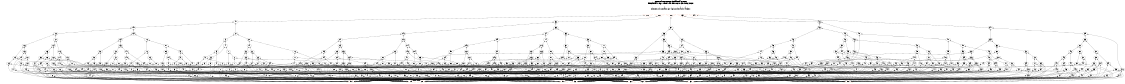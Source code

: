 # Network structure generated by ABC

digraph network {
size = "7.5,10";
center = true;
edge [dir = back];

{
  node [shape = plaintext];
  edge [style = invis];
  LevelTitle1 [label=""];
  LevelTitle2 [label=""];
  Level11 [label = ""];
  Level10 [label = ""];
  Level9 [label = ""];
  Level8 [label = ""];
  Level7 [label = ""];
  Level6 [label = ""];
  Level5 [label = ""];
  Level4 [label = ""];
  Level3 [label = ""];
  Level2 [label = ""];
  Level1 [label = ""];
  Level0 [label = ""];
  LevelTitle1 ->  LevelTitle2 ->  Level11 ->  Level10 ->  Level9 ->  Level8 ->  Level7 ->  Level6 ->  Level5 ->  Level4 ->  Level3 ->  Level2 ->  Level1 ->  Level0;
}

{
  rank = same;
  LevelTitle1;
  title1 [shape=plaintext,
          fontsize=20,
          fontname = "Times-Roman",
          label="Network structure visualized by ABC\nBenchmark \"top\". Time was Thu Oct  8 20:19:02 2020. "
         ];
}

{
  rank = same;
  LevelTitle2;
  title2 [shape=plaintext,
          fontsize=18,
          fontname = "Times-Roman",
          label="The network contains 527 logic nodes and 0 latches.\n"
         ];
}

{
  rank = same;
  Level11;
  Node10 [label = "o_1_", shape = invtriangle, color = coral, fillcolor = coral];
  Node11 [label = "o_2_", shape = invtriangle, color = coral, fillcolor = coral];
  Node12 [label = "o_0_", shape = invtriangle, color = coral, fillcolor = coral];
  Node13 [label = "o_3_", shape = invtriangle, color = coral, fillcolor = coral];
  Node14 [label = "o_4_", shape = invtriangle, color = coral, fillcolor = coral];
}

{
  rank = same;
  Level10;
  Node191 [label = "191\n", shape = ellipse];
  Node336 [label = "336\n", shape = ellipse];
  Node486 [label = "486\n", shape = ellipse];
}

{
  rank = same;
  Level9;
  Node190 [label = "190\n", shape = ellipse];
  Node335 [label = "335\n", shape = ellipse];
  Node387 [label = "387\n", shape = ellipse];
  Node485 [label = "485\n", shape = ellipse];
  Node541 [label = "541\n", shape = ellipse];
}

{
  rank = same;
  Level8;
  Node81 [label = "81\n", shape = ellipse];
  Node188 [label = "188\n", shape = ellipse];
  Node189 [label = "189\n", shape = ellipse];
  Node248 [label = "248\n", shape = ellipse];
  Node333 [label = "333\n", shape = ellipse];
  Node334 [label = "334\n", shape = ellipse];
  Node386 [label = "386\n", shape = ellipse];
  Node412 [label = "412\n", shape = ellipse];
  Node484 [label = "484\n", shape = ellipse];
  Node540 [label = "540\n", shape = ellipse];
}

{
  rank = same;
  Level7;
  Node45 [label = "45\n", shape = ellipse];
  Node80 [label = "80\n", shape = ellipse];
  Node118 [label = "118\n", shape = ellipse];
  Node154 [label = "154\n", shape = ellipse];
  Node187 [label = "187\n", shape = ellipse];
  Node215 [label = "215\n", shape = ellipse];
  Node247 [label = "247\n", shape = ellipse];
  Node274 [label = "274\n", shape = ellipse];
  Node299 [label = "299\n", shape = ellipse];
  Node332 [label = "332\n", shape = ellipse];
  Node357 [label = "357\n", shape = ellipse];
  Node385 [label = "385\n", shape = ellipse];
  Node411 [label = "411\n", shape = ellipse];
  Node438 [label = "438\n", shape = ellipse];
  Node461 [label = "461\n", shape = ellipse];
  Node483 [label = "483\n", shape = ellipse];
  Node513 [label = "513\n", shape = ellipse];
  Node539 [label = "539\n", shape = ellipse];
}

{
  rank = same;
  Level6;
  Node44 [label = "44\n", shape = ellipse];
  Node79 [label = "79\n", shape = ellipse];
  Node117 [label = "117\n", shape = ellipse];
  Node153 [label = "153\n", shape = ellipse];
  Node164 [label = "164\n", shape = ellipse];
  Node186 [label = "186\n", shape = ellipse];
  Node214 [label = "214\n", shape = ellipse];
  Node246 [label = "246\n", shape = ellipse];
  Node273 [label = "273\n", shape = ellipse];
  Node298 [label = "298\n", shape = ellipse];
  Node311 [label = "311\n", shape = ellipse];
  Node322 [label = "322\n", shape = ellipse];
  Node331 [label = "331\n", shape = ellipse];
  Node356 [label = "356\n", shape = ellipse];
  Node384 [label = "384\n", shape = ellipse];
  Node410 [label = "410\n", shape = ellipse];
  Node437 [label = "437\n", shape = ellipse];
  Node460 [label = "460\n", shape = ellipse];
  Node481 [label = "481\n", shape = ellipse];
  Node482 [label = "482\n", shape = ellipse];
  Node512 [label = "512\n", shape = ellipse];
  Node538 [label = "538\n", shape = ellipse];
}

{
  rank = same;
  Level5;
  Node27 [label = "27\n", shape = ellipse];
  Node43 [label = "43\n", shape = ellipse];
  Node56 [label = "56\n", shape = ellipse];
  Node66 [label = "66\n", shape = ellipse];
  Node78 [label = "78\n", shape = ellipse];
  Node93 [label = "93\n", shape = ellipse];
  Node105 [label = "105\n", shape = ellipse];
  Node116 [label = "116\n", shape = ellipse];
  Node132 [label = "132\n", shape = ellipse];
  Node141 [label = "141\n", shape = ellipse];
  Node152 [label = "152\n", shape = ellipse];
  Node163 [label = "163\n", shape = ellipse];
  Node175 [label = "175\n", shape = ellipse];
  Node185 [label = "185\n", shape = ellipse];
  Node198 [label = "198\n", shape = ellipse];
  Node204 [label = "204\n", shape = ellipse];
  Node213 [label = "213\n", shape = ellipse];
  Node225 [label = "225\n", shape = ellipse];
  Node235 [label = "235\n", shape = ellipse];
  Node245 [label = "245\n", shape = ellipse];
  Node257 [label = "257\n", shape = ellipse];
  Node263 [label = "263\n", shape = ellipse];
  Node272 [label = "272\n", shape = ellipse];
  Node282 [label = "282\n", shape = ellipse];
  Node290 [label = "290\n", shape = ellipse];
  Node297 [label = "297\n", shape = ellipse];
  Node310 [label = "310\n", shape = ellipse];
  Node321 [label = "321\n", shape = ellipse];
  Node330 [label = "330\n", shape = ellipse];
  Node343 [label = "343\n", shape = ellipse];
  Node350 [label = "350\n", shape = ellipse];
  Node355 [label = "355\n", shape = ellipse];
  Node368 [label = "368\n", shape = ellipse];
  Node376 [label = "376\n", shape = ellipse];
  Node383 [label = "383\n", shape = ellipse];
  Node395 [label = "395\n", shape = ellipse];
  Node403 [label = "403\n", shape = ellipse];
  Node409 [label = "409\n", shape = ellipse];
  Node420 [label = "420\n", shape = ellipse];
  Node428 [label = "428\n", shape = ellipse];
  Node436 [label = "436\n", shape = ellipse];
  Node444 [label = "444\n", shape = ellipse];
  Node450 [label = "450\n", shape = ellipse];
  Node459 [label = "459\n", shape = ellipse];
  Node468 [label = "468\n", shape = ellipse];
  Node474 [label = "474\n", shape = ellipse];
  Node480 [label = "480\n", shape = ellipse];
  Node496 [label = "496\n", shape = ellipse];
  Node502 [label = "502\n", shape = ellipse];
  Node511 [label = "511\n", shape = ellipse];
  Node522 [label = "522\n", shape = ellipse];
  Node531 [label = "531\n", shape = ellipse];
  Node537 [label = "537\n", shape = ellipse];
}

{
  rank = same;
  Level4;
  Node26 [label = "26\n", shape = ellipse];
  Node33 [label = "33\n", shape = ellipse];
  Node42 [label = "42\n", shape = ellipse];
  Node55 [label = "55\n", shape = ellipse];
  Node65 [label = "65\n", shape = ellipse];
  Node77 [label = "77\n", shape = ellipse];
  Node92 [label = "92\n", shape = ellipse];
  Node104 [label = "104\n", shape = ellipse];
  Node115 [label = "115\n", shape = ellipse];
  Node131 [label = "131\n", shape = ellipse];
  Node140 [label = "140\n", shape = ellipse];
  Node151 [label = "151\n", shape = ellipse];
  Node158 [label = "158\n", shape = ellipse];
  Node160 [label = "160\n", shape = ellipse];
  Node162 [label = "162\n", shape = ellipse];
  Node173 [label = "173\n", shape = ellipse];
  Node174 [label = "174\n", shape = ellipse];
  Node179 [label = "179\n", shape = ellipse];
  Node181 [label = "181\n", shape = ellipse];
  Node184 [label = "184\n", shape = ellipse];
  Node197 [label = "197\n", shape = ellipse];
  Node203 [label = "203\n", shape = ellipse];
  Node212 [label = "212\n", shape = ellipse];
  Node224 [label = "224\n", shape = ellipse];
  Node234 [label = "234\n", shape = ellipse];
  Node244 [label = "244\n", shape = ellipse];
  Node256 [label = "256\n", shape = ellipse];
  Node262 [label = "262\n", shape = ellipse];
  Node271 [label = "271\n", shape = ellipse];
  Node281 [label = "281\n", shape = ellipse];
  Node289 [label = "289\n", shape = ellipse];
  Node296 [label = "296\n", shape = ellipse];
  Node302 [label = "302\n", shape = ellipse];
  Node305 [label = "305\n", shape = ellipse];
  Node309 [label = "309\n", shape = ellipse];
  Node314 [label = "314\n", shape = ellipse];
  Node320 [label = "320\n", shape = ellipse];
  Node325 [label = "325\n", shape = ellipse];
  Node327 [label = "327\n", shape = ellipse];
  Node329 [label = "329\n", shape = ellipse];
  Node342 [label = "342\n", shape = ellipse];
  Node349 [label = "349\n", shape = ellipse];
  Node354 [label = "354\n", shape = ellipse];
  Node362 [label = "362\n", shape = ellipse];
  Node367 [label = "367\n", shape = ellipse];
  Node375 [label = "375\n", shape = ellipse];
  Node382 [label = "382\n", shape = ellipse];
  Node394 [label = "394\n", shape = ellipse];
  Node402 [label = "402\n", shape = ellipse];
  Node408 [label = "408\n", shape = ellipse];
  Node419 [label = "419\n", shape = ellipse];
  Node427 [label = "427\n", shape = ellipse];
  Node435 [label = "435\n", shape = ellipse];
  Node443 [label = "443\n", shape = ellipse];
  Node449 [label = "449\n", shape = ellipse];
  Node458 [label = "458\n", shape = ellipse];
  Node466 [label = "466\n", shape = ellipse];
  Node467 [label = "467\n", shape = ellipse];
  Node473 [label = "473\n", shape = ellipse];
  Node475 [label = "475\n", shape = ellipse];
  Node478 [label = "478\n", shape = ellipse];
  Node479 [label = "479\n", shape = ellipse];
  Node495 [label = "495\n", shape = ellipse];
  Node501 [label = "501\n", shape = ellipse];
  Node510 [label = "510\n", shape = ellipse];
  Node521 [label = "521\n", shape = ellipse];
  Node530 [label = "530\n", shape = ellipse];
  Node536 [label = "536\n", shape = ellipse];
}

{
  rank = same;
  Level3;
  Node18 [label = "18\n", shape = ellipse];
  Node21 [label = "21\n", shape = ellipse];
  Node25 [label = "25\n", shape = ellipse];
  Node30 [label = "30\n", shape = ellipse];
  Node32 [label = "32\n", shape = ellipse];
  Node36 [label = "36\n", shape = ellipse];
  Node39 [label = "39\n", shape = ellipse];
  Node41 [label = "41\n", shape = ellipse];
  Node49 [label = "49\n", shape = ellipse];
  Node52 [label = "52\n", shape = ellipse];
  Node54 [label = "54\n", shape = ellipse];
  Node59 [label = "59\n", shape = ellipse];
  Node61 [label = "61\n", shape = ellipse];
  Node64 [label = "64\n", shape = ellipse];
  Node70 [label = "70\n", shape = ellipse];
  Node74 [label = "74\n", shape = ellipse];
  Node76 [label = "76\n", shape = ellipse];
  Node85 [label = "85\n", shape = ellipse];
  Node88 [label = "88\n", shape = ellipse];
  Node91 [label = "91\n", shape = ellipse];
  Node97 [label = "97\n", shape = ellipse];
  Node100 [label = "100\n", shape = ellipse];
  Node103 [label = "103\n", shape = ellipse];
  Node110 [label = "110\n", shape = ellipse];
  Node112 [label = "112\n", shape = ellipse];
  Node114 [label = "114\n", shape = ellipse];
  Node122 [label = "122\n", shape = ellipse];
  Node127 [label = "127\n", shape = ellipse];
  Node130 [label = "130\n", shape = ellipse];
  Node135 [label = "135\n", shape = ellipse];
  Node137 [label = "137\n", shape = ellipse];
  Node139 [label = "139\n", shape = ellipse];
  Node143 [label = "143\n", shape = ellipse];
  Node146 [label = "146\n", shape = ellipse];
  Node150 [label = "150\n", shape = ellipse];
  Node157 [label = "157\n", shape = ellipse];
  Node159 [label = "159\n", shape = ellipse];
  Node161 [label = "161\n", shape = ellipse];
  Node168 [label = "168\n", shape = ellipse];
  Node170 [label = "170\n", shape = ellipse];
  Node172 [label = "172\n", shape = ellipse];
  Node178 [label = "178\n", shape = ellipse];
  Node180 [label = "180\n", shape = ellipse];
  Node183 [label = "183\n", shape = ellipse];
  Node192 [label = "192\n", shape = ellipse];
  Node194 [label = "194\n", shape = ellipse];
  Node196 [label = "196\n", shape = ellipse];
  Node200 [label = "200\n", shape = ellipse];
  Node201 [label = "201\n", shape = ellipse];
  Node202 [label = "202\n", shape = ellipse];
  Node207 [label = "207\n", shape = ellipse];
  Node209 [label = "209\n", shape = ellipse];
  Node211 [label = "211\n", shape = ellipse];
  Node219 [label = "219\n", shape = ellipse];
  Node221 [label = "221\n", shape = ellipse];
  Node223 [label = "223\n", shape = ellipse];
  Node228 [label = "228\n", shape = ellipse];
  Node231 [label = "231\n", shape = ellipse];
  Node233 [label = "233\n", shape = ellipse];
  Node238 [label = "238\n", shape = ellipse];
  Node241 [label = "241\n", shape = ellipse];
  Node243 [label = "243\n", shape = ellipse];
  Node251 [label = "251\n", shape = ellipse];
  Node253 [label = "253\n", shape = ellipse];
  Node255 [label = "255\n", shape = ellipse];
  Node258 [label = "258\n", shape = ellipse];
  Node260 [label = "260\n", shape = ellipse];
  Node261 [label = "261\n", shape = ellipse];
  Node265 [label = "265\n", shape = ellipse];
  Node267 [label = "267\n", shape = ellipse];
  Node270 [label = "270\n", shape = ellipse];
  Node276 [label = "276\n", shape = ellipse];
  Node277 [label = "277\n", shape = ellipse];
  Node280 [label = "280\n", shape = ellipse];
  Node285 [label = "285\n", shape = ellipse];
  Node286 [label = "286\n", shape = ellipse];
  Node288 [label = "288\n", shape = ellipse];
  Node292 [label = "292\n", shape = ellipse];
  Node293 [label = "293\n", shape = ellipse];
  Node295 [label = "295\n", shape = ellipse];
  Node301 [label = "301\n", shape = ellipse];
  Node304 [label = "304\n", shape = ellipse];
  Node308 [label = "308\n", shape = ellipse];
  Node313 [label = "313\n", shape = ellipse];
  Node316 [label = "316\n", shape = ellipse];
  Node319 [label = "319\n", shape = ellipse];
  Node324 [label = "324\n", shape = ellipse];
  Node326 [label = "326\n", shape = ellipse];
  Node328 [label = "328\n", shape = ellipse];
  Node338 [label = "338\n", shape = ellipse];
  Node339 [label = "339\n", shape = ellipse];
  Node341 [label = "341\n", shape = ellipse];
  Node344 [label = "344\n", shape = ellipse];
  Node348 [label = "348\n", shape = ellipse];
  Node352 [label = "352\n", shape = ellipse];
  Node353 [label = "353\n", shape = ellipse];
  Node361 [label = "361\n", shape = ellipse];
  Node364 [label = "364\n", shape = ellipse];
  Node365 [label = "365\n", shape = ellipse];
  Node366 [label = "366\n", shape = ellipse];
  Node370 [label = "370\n", shape = ellipse];
  Node371 [label = "371\n", shape = ellipse];
  Node374 [label = "374\n", shape = ellipse];
  Node378 [label = "378\n", shape = ellipse];
  Node380 [label = "380\n", shape = ellipse];
  Node381 [label = "381\n", shape = ellipse];
  Node389 [label = "389\n", shape = ellipse];
  Node392 [label = "392\n", shape = ellipse];
  Node393 [label = "393\n", shape = ellipse];
  Node397 [label = "397\n", shape = ellipse];
  Node399 [label = "399\n", shape = ellipse];
  Node401 [label = "401\n", shape = ellipse];
  Node404 [label = "404\n", shape = ellipse];
  Node406 [label = "406\n", shape = ellipse];
  Node407 [label = "407\n", shape = ellipse];
  Node414 [label = "414\n", shape = ellipse];
  Node415 [label = "415\n", shape = ellipse];
  Node418 [label = "418\n", shape = ellipse];
  Node422 [label = "422\n", shape = ellipse];
  Node424 [label = "424\n", shape = ellipse];
  Node426 [label = "426\n", shape = ellipse];
  Node430 [label = "430\n", shape = ellipse];
  Node433 [label = "433\n", shape = ellipse];
  Node434 [label = "434\n", shape = ellipse];
  Node440 [label = "440\n", shape = ellipse];
  Node441 [label = "441\n", shape = ellipse];
  Node442 [label = "442\n", shape = ellipse];
  Node446 [label = "446\n", shape = ellipse];
  Node447 [label = "447\n", shape = ellipse];
  Node448 [label = "448\n", shape = ellipse];
  Node453 [label = "453\n", shape = ellipse];
  Node454 [label = "454\n", shape = ellipse];
  Node457 [label = "457\n", shape = ellipse];
  Node463 [label = "463\n", shape = ellipse];
  Node464 [label = "464\n", shape = ellipse];
  Node465 [label = "465\n", shape = ellipse];
  Node469 [label = "469\n", shape = ellipse];
  Node471 [label = "471\n", shape = ellipse];
  Node472 [label = "472\n", shape = ellipse];
  Node477 [label = "477\n", shape = ellipse];
  Node489 [label = "489\n", shape = ellipse];
  Node491 [label = "491\n", shape = ellipse];
  Node494 [label = "494\n", shape = ellipse];
  Node497 [label = "497\n", shape = ellipse];
  Node500 [label = "500\n", shape = ellipse];
  Node504 [label = "504\n", shape = ellipse];
  Node506 [label = "506\n", shape = ellipse];
  Node509 [label = "509\n", shape = ellipse];
  Node518 [label = "518\n", shape = ellipse];
  Node519 [label = "519\n", shape = ellipse];
  Node520 [label = "520\n", shape = ellipse];
  Node525 [label = "525\n", shape = ellipse];
  Node527 [label = "527\n", shape = ellipse];
  Node529 [label = "529\n", shape = ellipse];
  Node533 [label = "533\n", shape = ellipse];
  Node534 [label = "534\n", shape = ellipse];
  Node535 [label = "535\n", shape = ellipse];
}

{
  rank = same;
  Level2;
  Node17 [label = "17\n", shape = ellipse];
  Node20 [label = "20\n", shape = ellipse];
  Node24 [label = "24\n", shape = ellipse];
  Node29 [label = "29\n", shape = ellipse];
  Node31 [label = "31\n", shape = ellipse];
  Node35 [label = "35\n", shape = ellipse];
  Node38 [label = "38\n", shape = ellipse];
  Node40 [label = "40\n", shape = ellipse];
  Node48 [label = "48\n", shape = ellipse];
  Node51 [label = "51\n", shape = ellipse];
  Node53 [label = "53\n", shape = ellipse];
  Node58 [label = "58\n", shape = ellipse];
  Node60 [label = "60\n", shape = ellipse];
  Node63 [label = "63\n", shape = ellipse];
  Node69 [label = "69\n", shape = ellipse];
  Node73 [label = "73\n", shape = ellipse];
  Node75 [label = "75\n", shape = ellipse];
  Node82 [label = "82\n", shape = ellipse];
  Node84 [label = "84\n", shape = ellipse];
  Node86 [label = "86\n", shape = ellipse];
  Node87 [label = "87\n", shape = ellipse];
  Node90 [label = "90\n", shape = ellipse];
  Node94 [label = "94\n", shape = ellipse];
  Node96 [label = "96\n", shape = ellipse];
  Node99 [label = "99\n", shape = ellipse];
  Node102 [label = "102\n", shape = ellipse];
  Node107 [label = "107\n", shape = ellipse];
  Node109 [label = "109\n", shape = ellipse];
  Node111 [label = "111\n", shape = ellipse];
  Node113 [label = "113\n", shape = ellipse];
  Node119 [label = "119\n", shape = ellipse];
  Node121 [label = "121\n", shape = ellipse];
  Node124 [label = "124\n", shape = ellipse];
  Node126 [label = "126\n", shape = ellipse];
  Node128 [label = "128\n", shape = ellipse];
  Node129 [label = "129\n", shape = ellipse];
  Node134 [label = "134\n", shape = ellipse];
  Node136 [label = "136\n", shape = ellipse];
  Node138 [label = "138\n", shape = ellipse];
  Node142 [label = "142\n", shape = ellipse];
  Node145 [label = "145\n", shape = ellipse];
  Node147 [label = "147\n", shape = ellipse];
  Node149 [label = "149\n", shape = ellipse];
  Node156 [label = "156\n", shape = ellipse];
  Node166 [label = "166\n", shape = ellipse];
  Node167 [label = "167\n", shape = ellipse];
  Node169 [label = "169\n", shape = ellipse];
  Node171 [label = "171\n", shape = ellipse];
  Node177 [label = "177\n", shape = ellipse];
  Node182 [label = "182\n", shape = ellipse];
  Node195 [label = "195\n", shape = ellipse];
  Node199 [label = "199\n", shape = ellipse];
  Node206 [label = "206\n", shape = ellipse];
  Node208 [label = "208\n", shape = ellipse];
  Node210 [label = "210\n", shape = ellipse];
  Node218 [label = "218\n", shape = ellipse];
  Node220 [label = "220\n", shape = ellipse];
  Node222 [label = "222\n", shape = ellipse];
  Node227 [label = "227\n", shape = ellipse];
  Node230 [label = "230\n", shape = ellipse];
  Node232 [label = "232\n", shape = ellipse];
  Node237 [label = "237\n", shape = ellipse];
  Node240 [label = "240\n", shape = ellipse];
  Node242 [label = "242\n", shape = ellipse];
  Node249 [label = "249\n", shape = ellipse];
  Node250 [label = "250\n", shape = ellipse];
  Node252 [label = "252\n", shape = ellipse];
  Node254 [label = "254\n", shape = ellipse];
  Node259 [label = "259\n", shape = ellipse];
  Node264 [label = "264\n", shape = ellipse];
  Node266 [label = "266\n", shape = ellipse];
  Node268 [label = "268\n", shape = ellipse];
  Node269 [label = "269\n", shape = ellipse];
  Node275 [label = "275\n", shape = ellipse];
  Node279 [label = "279\n", shape = ellipse];
  Node283 [label = "283\n", shape = ellipse];
  Node284 [label = "284\n", shape = ellipse];
  Node287 [label = "287\n", shape = ellipse];
  Node291 [label = "291\n", shape = ellipse];
  Node294 [label = "294\n", shape = ellipse];
  Node300 [label = "300\n", shape = ellipse];
  Node303 [label = "303\n", shape = ellipse];
  Node307 [label = "307\n", shape = ellipse];
  Node312 [label = "312\n", shape = ellipse];
  Node315 [label = "315\n", shape = ellipse];
  Node318 [label = "318\n", shape = ellipse];
  Node323 [label = "323\n", shape = ellipse];
  Node346 [label = "346\n", shape = ellipse];
  Node347 [label = "347\n", shape = ellipse];
  Node358 [label = "358\n", shape = ellipse];
  Node360 [label = "360\n", shape = ellipse];
  Node363 [label = "363\n", shape = ellipse];
  Node369 [label = "369\n", shape = ellipse];
  Node373 [label = "373\n", shape = ellipse];
  Node377 [label = "377\n", shape = ellipse];
  Node379 [label = "379\n", shape = ellipse];
  Node388 [label = "388\n", shape = ellipse];
  Node391 [label = "391\n", shape = ellipse];
  Node396 [label = "396\n", shape = ellipse];
  Node398 [label = "398\n", shape = ellipse];
  Node400 [label = "400\n", shape = ellipse];
  Node405 [label = "405\n", shape = ellipse];
  Node413 [label = "413\n", shape = ellipse];
  Node417 [label = "417\n", shape = ellipse];
  Node421 [label = "421\n", shape = ellipse];
  Node423 [label = "423\n", shape = ellipse];
  Node425 [label = "425\n", shape = ellipse];
  Node429 [label = "429\n", shape = ellipse];
  Node432 [label = "432\n", shape = ellipse];
  Node439 [label = "439\n", shape = ellipse];
  Node445 [label = "445\n", shape = ellipse];
  Node452 [label = "452\n", shape = ellipse];
  Node456 [label = "456\n", shape = ellipse];
  Node462 [label = "462\n", shape = ellipse];
  Node470 [label = "470\n", shape = ellipse];
  Node476 [label = "476\n", shape = ellipse];
  Node488 [label = "488\n", shape = ellipse];
  Node490 [label = "490\n", shape = ellipse];
  Node493 [label = "493\n", shape = ellipse];
  Node499 [label = "499\n", shape = ellipse];
  Node503 [label = "503\n", shape = ellipse];
  Node505 [label = "505\n", shape = ellipse];
  Node508 [label = "508\n", shape = ellipse];
  Node516 [label = "516\n", shape = ellipse];
  Node517 [label = "517\n", shape = ellipse];
  Node524 [label = "524\n", shape = ellipse];
  Node526 [label = "526\n", shape = ellipse];
  Node528 [label = "528\n", shape = ellipse];
  Node532 [label = "532\n", shape = ellipse];
}

{
  rank = same;
  Level1;
  Node15 [label = "15\n", shape = ellipse];
  Node16 [label = "16\n", shape = ellipse];
  Node19 [label = "19\n", shape = ellipse];
  Node22 [label = "22\n", shape = ellipse];
  Node23 [label = "23\n", shape = ellipse];
  Node28 [label = "28\n", shape = ellipse];
  Node34 [label = "34\n", shape = ellipse];
  Node37 [label = "37\n", shape = ellipse];
  Node46 [label = "46\n", shape = ellipse];
  Node47 [label = "47\n", shape = ellipse];
  Node50 [label = "50\n", shape = ellipse];
  Node57 [label = "57\n", shape = ellipse];
  Node62 [label = "62\n", shape = ellipse];
  Node67 [label = "67\n", shape = ellipse];
  Node68 [label = "68\n", shape = ellipse];
  Node71 [label = "71\n", shape = ellipse];
  Node72 [label = "72\n", shape = ellipse];
  Node83 [label = "83\n", shape = ellipse];
  Node89 [label = "89\n", shape = ellipse];
  Node95 [label = "95\n", shape = ellipse];
  Node98 [label = "98\n", shape = ellipse];
  Node101 [label = "101\n", shape = ellipse];
  Node106 [label = "106\n", shape = ellipse];
  Node108 [label = "108\n", shape = ellipse];
  Node120 [label = "120\n", shape = ellipse];
  Node123 [label = "123\n", shape = ellipse];
  Node125 [label = "125\n", shape = ellipse];
  Node133 [label = "133\n", shape = ellipse];
  Node144 [label = "144\n", shape = ellipse];
  Node148 [label = "148\n", shape = ellipse];
  Node155 [label = "155\n", shape = ellipse];
  Node165 [label = "165\n", shape = ellipse];
  Node176 [label = "176\n", shape = ellipse];
  Node193 [label = "193\n", shape = ellipse];
  Node205 [label = "205\n", shape = ellipse];
  Node216 [label = "216\n", shape = ellipse];
  Node217 [label = "217\n", shape = ellipse];
  Node226 [label = "226\n", shape = ellipse];
  Node229 [label = "229\n", shape = ellipse];
  Node236 [label = "236\n", shape = ellipse];
  Node239 [label = "239\n", shape = ellipse];
  Node278 [label = "278\n", shape = ellipse];
  Node306 [label = "306\n", shape = ellipse];
  Node317 [label = "317\n", shape = ellipse];
  Node337 [label = "337\n", shape = ellipse];
  Node340 [label = "340\n", shape = ellipse];
  Node345 [label = "345\n", shape = ellipse];
  Node351 [label = "351\n", shape = ellipse];
  Node359 [label = "359\n", shape = ellipse];
  Node372 [label = "372\n", shape = ellipse];
  Node390 [label = "390\n", shape = ellipse];
  Node416 [label = "416\n", shape = ellipse];
  Node431 [label = "431\n", shape = ellipse];
  Node451 [label = "451\n", shape = ellipse];
  Node455 [label = "455\n", shape = ellipse];
  Node487 [label = "487\n", shape = ellipse];
  Node492 [label = "492\n", shape = ellipse];
  Node498 [label = "498\n", shape = ellipse];
  Node507 [label = "507\n", shape = ellipse];
  Node514 [label = "514\n", shape = ellipse];
  Node515 [label = "515\n", shape = ellipse];
  Node523 [label = "523\n", shape = ellipse];
}

{
  rank = same;
  Level0;
  Node1 [label = "i_7_", shape = triangle, color = coral, fillcolor = coral];
  Node2 [label = "i_8_", shape = triangle, color = coral, fillcolor = coral];
  Node3 [label = "i_5_", shape = triangle, color = coral, fillcolor = coral];
  Node4 [label = "i_6_", shape = triangle, color = coral, fillcolor = coral];
  Node5 [label = "i_3_", shape = triangle, color = coral, fillcolor = coral];
  Node6 [label = "i_4_", shape = triangle, color = coral, fillcolor = coral];
  Node7 [label = "i_1_", shape = triangle, color = coral, fillcolor = coral];
  Node8 [label = "i_2_", shape = triangle, color = coral, fillcolor = coral];
  Node9 [label = "i_0_", shape = triangle, color = coral, fillcolor = coral];
}

title1 -> title2 [style = invis];
title2 -> Node10 [style = invis];
title2 -> Node11 [style = invis];
title2 -> Node12 [style = invis];
title2 -> Node13 [style = invis];
title2 -> Node14 [style = invis];
Node10 -> Node11 [style = invis];
Node11 -> Node12 [style = invis];
Node12 -> Node13 [style = invis];
Node13 -> Node14 [style = invis];
Node10 -> Node191 [style = solid];
Node11 -> Node336 [style = solid];
Node12 -> Node387 [style = solid];
Node13 -> Node486 [style = solid];
Node14 -> Node541 [style = solid];
Node15 -> Node3 [style = solid];
Node15 -> Node4 [style = solid];
Node16 -> Node5 [style = solid];
Node16 -> Node6 [style = solid];
Node17 -> Node9 [style = solid];
Node17 -> Node16 [style = solid];
Node18 -> Node15 [style = solid];
Node18 -> Node17 [style = solid];
Node19 -> Node4 [style = solid];
Node19 -> Node6 [style = solid];
Node20 -> Node8 [style = solid];
Node20 -> Node19 [style = solid];
Node21 -> Node1 [style = solid];
Node21 -> Node20 [style = solid];
Node22 -> Node1 [style = solid];
Node22 -> Node4 [style = solid];
Node23 -> Node6 [style = solid];
Node23 -> Node7 [style = solid];
Node24 -> Node9 [style = solid];
Node24 -> Node23 [style = solid];
Node25 -> Node22 [style = solid];
Node25 -> Node24 [style = solid];
Node26 -> Node18 [style = solid];
Node26 -> Node21 [style = solid];
Node27 -> Node25 [style = solid];
Node27 -> Node26 [style = solid];
Node28 -> Node3 [style = solid];
Node28 -> Node6 [style = solid];
Node29 -> Node7 [style = solid];
Node29 -> Node28 [style = solid];
Node30 -> Node1 [style = solid];
Node30 -> Node29 [style = solid];
Node31 -> Node7 [style = solid];
Node31 -> Node19 [style = solid];
Node32 -> Node1 [style = solid];
Node32 -> Node31 [style = solid];
Node33 -> Node30 [style = solid];
Node33 -> Node32 [style = solid];
Node34 -> Node5 [style = solid];
Node34 -> Node6 [style = solid];
Node35 -> Node7 [style = solid];
Node35 -> Node34 [style = solid];
Node36 -> Node22 [style = solid];
Node36 -> Node35 [style = solid];
Node37 -> Node6 [style = solid];
Node37 -> Node8 [style = solid];
Node38 -> Node9 [style = solid];
Node38 -> Node37 [style = solid];
Node39 -> Node22 [style = solid];
Node39 -> Node38 [style = solid];
Node40 -> Node8 [style = solid];
Node40 -> Node34 [style = solid];
Node41 -> Node22 [style = solid];
Node41 -> Node40 [style = solid];
Node42 -> Node36 [style = solid];
Node42 -> Node39 [style = solid];
Node43 -> Node41 [style = solid];
Node43 -> Node42 [style = solid];
Node44 -> Node27 [style = solid];
Node44 -> Node33 [style = solid];
Node45 -> Node43 [style = solid];
Node45 -> Node44 [style = solid];
Node46 -> Node1 [style = solid];
Node46 -> Node4 [style = solid];
Node47 -> Node3 [style = solid];
Node47 -> Node6 [style = solid];
Node48 -> Node7 [style = solid];
Node48 -> Node47 [style = solid];
Node49 -> Node46 [style = solid];
Node49 -> Node48 [style = solid];
Node50 -> Node6 [style = solid];
Node50 -> Node8 [style = solid];
Node51 -> Node9 [style = solid];
Node51 -> Node50 [style = solid];
Node52 -> Node46 [style = solid];
Node52 -> Node51 [style = solid];
Node53 -> Node8 [style = solid];
Node53 -> Node47 [style = solid];
Node54 -> Node46 [style = solid];
Node54 -> Node53 [style = solid];
Node55 -> Node49 [style = solid];
Node55 -> Node52 [style = solid];
Node56 -> Node54 [style = solid];
Node56 -> Node55 [style = solid];
Node57 -> Node1 [style = solid];
Node57 -> Node4 [style = solid];
Node58 -> Node7 [style = solid];
Node58 -> Node50 [style = solid];
Node59 -> Node57 [style = solid];
Node59 -> Node58 [style = solid];
Node60 -> Node8 [style = solid];
Node60 -> Node28 [style = solid];
Node61 -> Node22 [style = solid];
Node61 -> Node60 [style = solid];
Node62 -> Node6 [style = solid];
Node62 -> Node7 [style = solid];
Node63 -> Node9 [style = solid];
Node63 -> Node62 [style = solid];
Node64 -> Node46 [style = solid];
Node64 -> Node63 [style = solid];
Node65 -> Node59 [style = solid];
Node65 -> Node61 [style = solid];
Node66 -> Node64 [style = solid];
Node66 -> Node65 [style = solid];
Node67 -> Node2 [style = solid];
Node67 -> Node4 [style = solid];
Node68 -> Node3 [style = solid];
Node68 -> Node5 [style = solid];
Node69 -> Node9 [style = solid];
Node69 -> Node68 [style = solid];
Node70 -> Node67 [style = solid];
Node70 -> Node69 [style = solid];
Node71 -> Node1 [style = solid];
Node71 -> Node4 [style = solid];
Node72 -> Node6 [style = solid];
Node72 -> Node8 [style = solid];
Node73 -> Node9 [style = solid];
Node73 -> Node72 [style = solid];
Node74 -> Node71 [style = solid];
Node74 -> Node73 [style = solid];
Node75 -> Node9 [style = solid];
Node75 -> Node47 [style = solid];
Node76 -> Node67 [style = solid];
Node76 -> Node75 [style = solid];
Node77 -> Node70 [style = solid];
Node77 -> Node74 [style = solid];
Node78 -> Node76 [style = solid];
Node78 -> Node77 [style = solid];
Node79 -> Node56 [style = solid];
Node79 -> Node66 [style = solid];
Node80 -> Node78 [style = solid];
Node80 -> Node79 [style = solid];
Node81 -> Node45 [style = solid];
Node81 -> Node80 [style = solid];
Node82 -> Node3 [style = solid];
Node82 -> Node67 [style = solid];
Node83 -> Node7 [style = solid];
Node83 -> Node8 [style = solid];
Node84 -> Node9 [style = solid];
Node84 -> Node83 [style = solid];
Node85 -> Node82 [style = solid];
Node85 -> Node84 [style = solid];
Node86 -> Node6 [style = solid];
Node86 -> Node71 [style = solid];
Node87 -> Node9 [style = solid];
Node87 -> Node83 [style = solid];
Node88 -> Node86 [style = solid];
Node88 -> Node87 [style = solid];
Node89 -> Node1 [style = solid];
Node89 -> Node2 [style = solid];
Node90 -> Node3 [style = solid];
Node90 -> Node89 [style = solid];
Node91 -> Node38 [style = solid];
Node91 -> Node90 [style = solid];
Node92 -> Node85 [style = solid];
Node92 -> Node88 [style = solid];
Node93 -> Node91 [style = solid];
Node93 -> Node92 [style = solid];
Node94 -> Node6 [style = solid];
Node94 -> Node71 [style = solid];
Node95 -> Node5 [style = solid];
Node95 -> Node7 [style = solid];
Node96 -> Node9 [style = solid];
Node96 -> Node95 [style = solid];
Node97 -> Node94 [style = solid];
Node97 -> Node96 [style = solid];
Node98 -> Node7 [style = solid];
Node98 -> Node8 [style = solid];
Node99 -> Node9 [style = solid];
Node99 -> Node98 [style = solid];
Node100 -> Node94 [style = solid];
Node100 -> Node99 [style = solid];
Node101 -> Node5 [style = solid];
Node101 -> Node8 [style = solid];
Node102 -> Node9 [style = solid];
Node102 -> Node101 [style = solid];
Node103 -> Node94 [style = solid];
Node103 -> Node102 [style = solid];
Node104 -> Node97 [style = solid];
Node104 -> Node100 [style = solid];
Node105 -> Node103 [style = solid];
Node105 -> Node104 [style = solid];
Node106 -> Node1 [style = solid];
Node106 -> Node2 [style = solid];
Node107 -> Node4 [style = solid];
Node107 -> Node106 [style = solid];
Node108 -> Node5 [style = solid];
Node108 -> Node6 [style = solid];
Node109 -> Node8 [style = solid];
Node109 -> Node108 [style = solid];
Node110 -> Node107 [style = solid];
Node110 -> Node109 [style = solid];
Node111 -> Node7 [style = solid];
Node111 -> Node108 [style = solid];
Node112 -> Node107 [style = solid];
Node112 -> Node111 [style = solid];
Node113 -> Node4 [style = solid];
Node113 -> Node106 [style = solid];
Node114 -> Node63 [style = solid];
Node114 -> Node113 [style = solid];
Node115 -> Node110 [style = solid];
Node115 -> Node112 [style = solid];
Node116 -> Node114 [style = solid];
Node116 -> Node115 [style = solid];
Node117 -> Node93 [style = solid];
Node117 -> Node105 [style = solid];
Node118 -> Node116 [style = solid];
Node118 -> Node117 [style = solid];
Node119 -> Node6 [style = solid];
Node119 -> Node22 [style = solid];
Node120 -> Node7 [style = solid];
Node120 -> Node8 [style = solid];
Node121 -> Node9 [style = solid];
Node121 -> Node120 [style = solid];
Node122 -> Node119 [style = solid];
Node122 -> Node121 [style = solid];
Node123 -> Node1 [style = solid];
Node123 -> Node3 [style = solid];
Node124 -> Node6 [style = solid];
Node124 -> Node123 [style = solid];
Node125 -> Node5 [style = solid];
Node125 -> Node8 [style = solid];
Node126 -> Node9 [style = solid];
Node126 -> Node125 [style = solid];
Node127 -> Node124 [style = solid];
Node127 -> Node126 [style = solid];
Node128 -> Node3 [style = solid];
Node128 -> Node22 [style = solid];
Node129 -> Node7 [style = solid];
Node129 -> Node72 [style = solid];
Node130 -> Node128 [style = solid];
Node130 -> Node129 [style = solid];
Node131 -> Node122 [style = solid];
Node131 -> Node127 [style = solid];
Node132 -> Node130 [style = solid];
Node132 -> Node131 [style = solid];
Node133 -> Node4 [style = solid];
Node133 -> Node6 [style = solid];
Node134 -> Node8 [style = solid];
Node134 -> Node133 [style = solid];
Node135 -> Node89 [style = solid];
Node135 -> Node134 [style = solid];
Node136 -> Node7 [style = solid];
Node136 -> Node133 [style = solid];
Node137 -> Node89 [style = solid];
Node137 -> Node136 [style = solid];
Node138 -> Node5 [style = solid];
Node138 -> Node15 [style = solid];
Node139 -> Node84 [style = solid];
Node139 -> Node138 [style = solid];
Node140 -> Node135 [style = solid];
Node140 -> Node137 [style = solid];
Node141 -> Node139 [style = solid];
Node141 -> Node140 [style = solid];
Node142 -> Node6 [style = solid];
Node142 -> Node46 [style = solid];
Node143 -> Node121 [style = solid];
Node143 -> Node142 [style = solid];
Node144 -> Node1 [style = solid];
Node144 -> Node3 [style = solid];
Node145 -> Node6 [style = solid];
Node145 -> Node144 [style = solid];
Node146 -> Node99 [style = solid];
Node146 -> Node145 [style = solid];
Node147 -> Node3 [style = solid];
Node147 -> Node46 [style = solid];
Node148 -> Node6 [style = solid];
Node148 -> Node8 [style = solid];
Node149 -> Node7 [style = solid];
Node149 -> Node148 [style = solid];
Node150 -> Node147 [style = solid];
Node150 -> Node149 [style = solid];
Node151 -> Node143 [style = solid];
Node151 -> Node146 [style = solid];
Node152 -> Node150 [style = solid];
Node152 -> Node151 [style = solid];
Node153 -> Node132 [style = solid];
Node153 -> Node141 [style = solid];
Node154 -> Node152 [style = solid];
Node154 -> Node153 [style = solid];
Node155 -> Node5 [style = solid];
Node155 -> Node8 [style = solid];
Node156 -> Node7 [style = solid];
Node156 -> Node155 [style = solid];
Node157 -> Node2 [style = solid];
Node157 -> Node142 [style = solid];
Node158 -> Node156 [style = solid];
Node158 -> Node157 [style = solid];
Node159 -> Node2 [style = solid];
Node159 -> Node119 [style = solid];
Node160 -> Node156 [style = solid];
Node160 -> Node159 [style = solid];
Node161 -> Node2 [style = solid];
Node161 -> Node86 [style = solid];
Node162 -> Node84 [style = solid];
Node162 -> Node161 [style = solid];
Node163 -> Node158 [style = solid];
Node163 -> Node160 [style = solid];
Node164 -> Node162 [style = solid];
Node164 -> Node163 [style = solid];
Node165 -> Node1 [style = solid];
Node165 -> Node2 [style = solid];
Node166 -> Node4 [style = solid];
Node166 -> Node165 [style = solid];
Node167 -> Node8 [style = solid];
Node167 -> Node108 [style = solid];
Node168 -> Node166 [style = solid];
Node168 -> Node167 [style = solid];
Node169 -> Node9 [style = solid];
Node169 -> Node72 [style = solid];
Node170 -> Node113 [style = solid];
Node170 -> Node169 [style = solid];
Node171 -> Node5 [style = solid];
Node171 -> Node19 [style = solid];
Node172 -> Node1 [style = solid];
Node172 -> Node171 [style = solid];
Node173 -> Node84 [style = solid];
Node173 -> Node172 [style = solid];
Node174 -> Node168 [style = solid];
Node174 -> Node170 [style = solid];
Node175 -> Node173 [style = solid];
Node175 -> Node174 [style = solid];
Node176 -> Node5 [style = solid];
Node176 -> Node8 [style = solid];
Node177 -> Node7 [style = solid];
Node177 -> Node176 [style = solid];
Node178 -> Node2 [style = solid];
Node178 -> Node94 [style = solid];
Node179 -> Node177 [style = solid];
Node179 -> Node178 [style = solid];
Node180 -> Node2 [style = solid];
Node180 -> Node145 [style = solid];
Node181 -> Node177 [style = solid];
Node181 -> Node180 [style = solid];
Node182 -> Node7 [style = solid];
Node182 -> Node176 [style = solid];
Node183 -> Node2 [style = solid];
Node183 -> Node86 [style = solid];
Node184 -> Node182 [style = solid];
Node184 -> Node183 [style = solid];
Node185 -> Node179 [style = solid];
Node185 -> Node181 [style = solid];
Node186 -> Node184 [style = solid];
Node186 -> Node185 [style = solid];
Node187 -> Node164 [style = solid];
Node187 -> Node175 [style = solid];
Node188 -> Node186 [style = solid];
Node188 -> Node187 [style = solid];
Node189 -> Node118 [style = solid];
Node189 -> Node154 [style = solid];
Node190 -> Node188 [style = solid];
Node190 -> Node189 [style = solid];
Node191 -> Node81 [style = solid];
Node191 -> Node190 [style = solid];
Node192 -> Node35 [style = solid];
Node192 -> Node67 [style = solid];
Node193 -> Node2 [style = solid];
Node193 -> Node4 [style = solid];
Node194 -> Node40 [style = solid];
Node194 -> Node193 [style = solid];
Node195 -> Node8 [style = solid];
Node195 -> Node34 [style = solid];
Node196 -> Node67 [style = solid];
Node196 -> Node195 [style = solid];
Node197 -> Node192 [style = solid];
Node197 -> Node194 [style = solid];
Node198 -> Node196 [style = solid];
Node198 -> Node197 [style = solid];
Node199 -> Node9 [style = solid];
Node199 -> Node15 [style = solid];
Node200 -> Node2 [style = solid];
Node200 -> Node199 [style = solid];
Node201 -> Node4 [style = solid];
Node201 -> Node69 [style = solid];
Node202 -> Node35 [style = solid];
Node202 -> Node193 [style = solid];
Node203 -> Node200 [style = solid];
Node203 -> Node201 [style = solid];
Node204 -> Node202 [style = solid];
Node204 -> Node203 [style = solid];
Node205 -> Node4 [style = solid];
Node205 -> Node5 [style = solid];
Node206 -> Node8 [style = solid];
Node206 -> Node205 [style = solid];
Node207 -> Node89 [style = solid];
Node207 -> Node206 [style = solid];
Node208 -> Node7 [style = solid];
Node208 -> Node205 [style = solid];
Node209 -> Node89 [style = solid];
Node209 -> Node208 [style = solid];
Node210 -> Node5 [style = solid];
Node210 -> Node133 [style = solid];
Node211 -> Node89 [style = solid];
Node211 -> Node210 [style = solid];
Node212 -> Node207 [style = solid];
Node212 -> Node209 [style = solid];
Node213 -> Node211 [style = solid];
Node213 -> Node212 [style = solid];
Node214 -> Node198 [style = solid];
Node214 -> Node204 [style = solid];
Node215 -> Node213 [style = solid];
Node215 -> Node214 [style = solid];
Node216 -> Node2 [style = solid];
Node216 -> Node4 [style = solid];
Node217 -> Node5 [style = solid];
Node217 -> Node6 [style = solid];
Node218 -> Node7 [style = solid];
Node218 -> Node217 [style = solid];
Node219 -> Node216 [style = solid];
Node219 -> Node218 [style = solid];
Node220 -> Node5 [style = solid];
Node220 -> Node19 [style = solid];
Node221 -> Node106 [style = solid];
Node221 -> Node220 [style = solid];
Node222 -> Node8 [style = solid];
Node222 -> Node217 [style = solid];
Node223 -> Node216 [style = solid];
Node223 -> Node222 [style = solid];
Node224 -> Node219 [style = solid];
Node224 -> Node221 [style = solid];
Node225 -> Node223 [style = solid];
Node225 -> Node224 [style = solid];
Node226 -> Node4 [style = solid];
Node226 -> Node5 [style = solid];
Node227 -> Node7 [style = solid];
Node227 -> Node226 [style = solid];
Node228 -> Node106 [style = solid];
Node228 -> Node227 [style = solid];
Node229 -> Node4 [style = solid];
Node229 -> Node6 [style = solid];
Node230 -> Node5 [style = solid];
Node230 -> Node229 [style = solid];
Node231 -> Node89 [style = solid];
Node231 -> Node230 [style = solid];
Node232 -> Node8 [style = solid];
Node232 -> Node226 [style = solid];
Node233 -> Node106 [style = solid];
Node233 -> Node232 [style = solid];
Node234 -> Node228 [style = solid];
Node234 -> Node231 [style = solid];
Node235 -> Node233 [style = solid];
Node235 -> Node234 [style = solid];
Node236 -> Node4 [style = solid];
Node236 -> Node5 [style = solid];
Node237 -> Node7 [style = solid];
Node237 -> Node236 [style = solid];
Node238 -> Node165 [style = solid];
Node238 -> Node237 [style = solid];
Node239 -> Node1 [style = solid];
Node239 -> Node2 [style = solid];
Node240 -> Node5 [style = solid];
Node240 -> Node229 [style = solid];
Node241 -> Node239 [style = solid];
Node241 -> Node240 [style = solid];
Node242 -> Node8 [style = solid];
Node242 -> Node236 [style = solid];
Node243 -> Node165 [style = solid];
Node243 -> Node242 [style = solid];
Node244 -> Node238 [style = solid];
Node244 -> Node241 [style = solid];
Node245 -> Node243 [style = solid];
Node245 -> Node244 [style = solid];
Node246 -> Node225 [style = solid];
Node246 -> Node235 [style = solid];
Node247 -> Node245 [style = solid];
Node247 -> Node246 [style = solid];
Node248 -> Node215 [style = solid];
Node248 -> Node247 [style = solid];
Node249 -> Node4 [style = solid];
Node249 -> Node239 [style = solid];
Node250 -> Node7 [style = solid];
Node250 -> Node68 [style = solid];
Node251 -> Node249 [style = solid];
Node251 -> Node250 [style = solid];
Node252 -> Node9 [style = solid];
Node252 -> Node217 [style = solid];
Node253 -> Node249 [style = solid];
Node253 -> Node252 [style = solid];
Node254 -> Node8 [style = solid];
Node254 -> Node68 [style = solid];
Node255 -> Node249 [style = solid];
Node255 -> Node254 [style = solid];
Node256 -> Node251 [style = solid];
Node256 -> Node253 [style = solid];
Node257 -> Node255 [style = solid];
Node257 -> Node256 [style = solid];
Node258 -> Node96 [style = solid];
Node258 -> Node249 [style = solid];
Node259 -> Node6 [style = solid];
Node259 -> Node216 [style = solid];
Node260 -> Node182 [style = solid];
Node260 -> Node259 [style = solid];
Node261 -> Node126 [style = solid];
Node261 -> Node249 [style = solid];
Node262 -> Node258 [style = solid];
Node262 -> Node260 [style = solid];
Node263 -> Node261 [style = solid];
Node263 -> Node262 [style = solid];
Node264 -> Node4 [style = solid];
Node264 -> Node239 [style = solid];
Node265 -> Node182 [style = solid];
Node265 -> Node264 [style = solid];
Node266 -> Node5 [style = solid];
Node266 -> Node28 [style = solid];
Node267 -> Node249 [style = solid];
Node267 -> Node266 [style = solid];
Node268 -> Node4 [style = solid];
Node268 -> Node165 [style = solid];
Node269 -> Node9 [style = solid];
Node269 -> Node108 [style = solid];
Node270 -> Node268 [style = solid];
Node270 -> Node269 [style = solid];
Node271 -> Node265 [style = solid];
Node271 -> Node267 [style = solid];
Node272 -> Node270 [style = solid];
Node272 -> Node271 [style = solid];
Node273 -> Node257 [style = solid];
Node273 -> Node263 [style = solid];
Node274 -> Node272 [style = solid];
Node274 -> Node273 [style = solid];
Node275 -> Node5 [style = solid];
Node275 -> Node47 [style = solid];
Node276 -> Node107 [style = solid];
Node276 -> Node275 [style = solid];
Node277 -> Node17 [style = solid];
Node277 -> Node107 [style = solid];
Node278 -> Node2 [style = solid];
Node278 -> Node4 [style = solid];
Node279 -> Node6 [style = solid];
Node279 -> Node278 [style = solid];
Node280 -> Node96 [style = solid];
Node280 -> Node279 [style = solid];
Node281 -> Node276 [style = solid];
Node281 -> Node277 [style = solid];
Node282 -> Node280 [style = solid];
Node282 -> Node281 [style = solid];
Node283 -> Node6 [style = solid];
Node283 -> Node67 [style = solid];
Node284 -> Node7 [style = solid];
Node284 -> Node125 [style = solid];
Node285 -> Node283 [style = solid];
Node285 -> Node284 [style = solid];
Node286 -> Node165 [style = solid];
Node286 -> Node171 [style = solid];
Node287 -> Node4 [style = solid];
Node287 -> Node89 [style = solid];
Node288 -> Node284 [style = solid];
Node288 -> Node287 [style = solid];
Node289 -> Node285 [style = solid];
Node289 -> Node286 [style = solid];
Node290 -> Node288 [style = solid];
Node290 -> Node289 [style = solid];
Node291 -> Node3 [style = solid];
Node291 -> Node278 [style = solid];
Node292 -> Node218 [style = solid];
Node292 -> Node291 [style = solid];
Node293 -> Node126 [style = solid];
Node293 -> Node279 [style = solid];
Node294 -> Node8 [style = solid];
Node294 -> Node217 [style = solid];
Node295 -> Node291 [style = solid];
Node295 -> Node294 [style = solid];
Node296 -> Node292 [style = solid];
Node296 -> Node293 [style = solid];
Node297 -> Node295 [style = solid];
Node297 -> Node296 [style = solid];
Node298 -> Node282 [style = solid];
Node298 -> Node290 [style = solid];
Node299 -> Node297 [style = solid];
Node299 -> Node298 [style = solid];
Node300 -> Node7 [style = solid];
Node300 -> Node101 [style = solid];
Node301 -> Node2 [style = solid];
Node301 -> Node147 [style = solid];
Node302 -> Node300 [style = solid];
Node302 -> Node301 [style = solid];
Node303 -> Node5 [style = solid];
Node303 -> Node46 [style = solid];
Node304 -> Node2 [style = solid];
Node304 -> Node303 [style = solid];
Node305 -> Node121 [style = solid];
Node305 -> Node304 [style = solid];
Node306 -> Node4 [style = solid];
Node306 -> Node6 [style = solid];
Node307 -> Node5 [style = solid];
Node307 -> Node306 [style = solid];
Node308 -> Node2 [style = solid];
Node308 -> Node307 [style = solid];
Node309 -> Node121 [style = solid];
Node309 -> Node308 [style = solid];
Node310 -> Node302 [style = solid];
Node310 -> Node305 [style = solid];
Node311 -> Node309 [style = solid];
Node311 -> Node310 [style = solid];
Node312 -> Node5 [style = solid];
Node312 -> Node306 [style = solid];
Node313 -> Node2 [style = solid];
Node313 -> Node312 [style = solid];
Node314 -> Node121 [style = solid];
Node314 -> Node313 [style = solid];
Node315 -> Node5 [style = solid];
Node315 -> Node47 [style = solid];
Node316 -> Node268 [style = solid];
Node316 -> Node315 [style = solid];
Node317 -> Node3 [style = solid];
Node317 -> Node4 [style = solid];
Node318 -> Node6 [style = solid];
Node318 -> Node317 [style = solid];
Node319 -> Node2 [style = solid];
Node319 -> Node318 [style = solid];
Node320 -> Node300 [style = solid];
Node320 -> Node319 [style = solid];
Node321 -> Node314 [style = solid];
Node321 -> Node316 [style = solid];
Node322 -> Node320 [style = solid];
Node322 -> Node321 [style = solid];
Node323 -> Node5 [style = solid];
Node323 -> Node46 [style = solid];
Node324 -> Node2 [style = solid];
Node324 -> Node323 [style = solid];
Node325 -> Node121 [style = solid];
Node325 -> Node324 [style = solid];
Node326 -> Node2 [style = solid];
Node326 -> Node318 [style = solid];
Node327 -> Node156 [style = solid];
Node327 -> Node326 [style = solid];
Node328 -> Node2 [style = solid];
Node328 -> Node147 [style = solid];
Node329 -> Node156 [style = solid];
Node329 -> Node328 [style = solid];
Node330 -> Node325 [style = solid];
Node330 -> Node327 [style = solid];
Node331 -> Node329 [style = solid];
Node331 -> Node330 [style = solid];
Node332 -> Node311 [style = solid];
Node332 -> Node322 [style = solid];
Node333 -> Node331 [style = solid];
Node333 -> Node332 [style = solid];
Node334 -> Node274 [style = solid];
Node334 -> Node299 [style = solid];
Node335 -> Node333 [style = solid];
Node335 -> Node334 [style = solid];
Node336 -> Node248 [style = solid];
Node336 -> Node335 [style = solid];
Node337 -> Node1 [style = solid];
Node337 -> Node5 [style = solid];
Node338 -> Node99 [style = solid];
Node338 -> Node337 [style = solid];
Node339 -> Node34 [style = solid];
Node339 -> Node99 [style = solid];
Node340 -> Node2 [style = solid];
Node340 -> Node5 [style = solid];
Node341 -> Node99 [style = solid];
Node341 -> Node340 [style = solid];
Node342 -> Node338 [style = solid];
Node342 -> Node339 [style = solid];
Node343 -> Node341 [style = solid];
Node343 -> Node342 [style = solid];
Node344 -> Node4 [style = solid];
Node344 -> Node99 [style = solid];
Node345 -> Node3 [style = solid];
Node345 -> Node8 [style = solid];
Node346 -> Node7 [style = solid];
Node346 -> Node345 [style = solid];
Node347 -> Node9 [style = solid];
Node347 -> Node120 [style = solid];
Node348 -> Node4 [style = solid];
Node348 -> Node347 [style = solid];
Node349 -> Node344 [style = solid];
Node349 -> Node346 [style = solid];
Node350 -> Node348 [style = solid];
Node350 -> Node349 [style = solid];
Node351 -> Node2 [style = solid];
Node351 -> Node6 [style = solid];
Node352 -> Node99 [style = solid];
Node352 -> Node351 [style = solid];
Node353 -> Node340 [style = solid];
Node353 -> Node347 [style = solid];
Node354 -> Node352 [style = solid];
Node354 -> Node353 [style = solid];
Node355 -> Node70 [style = solid];
Node355 -> Node354 [style = solid];
Node356 -> Node343 [style = solid];
Node356 -> Node350 [style = solid];
Node357 -> Node355 [style = solid];
Node357 -> Node356 [style = solid];
Node358 -> Node9 [style = solid];
Node358 -> Node98 [style = solid];
Node359 -> Node3 [style = solid];
Node359 -> Node8 [style = solid];
Node360 -> Node7 [style = solid];
Node360 -> Node359 [style = solid];
Node361 -> Node121 [style = solid];
Node361 -> Node358 [style = solid];
Node362 -> Node360 [style = solid];
Node362 -> Node361 [style = solid];
Node363 -> Node3 [style = solid];
Node363 -> Node57 [style = solid];
Node364 -> Node17 [style = solid];
Node364 -> Node363 [style = solid];
Node365 -> Node126 [style = solid];
Node365 -> Node363 [style = solid];
Node366 -> Node51 [style = solid];
Node366 -> Node82 [style = solid];
Node367 -> Node364 [style = solid];
Node367 -> Node365 [style = solid];
Node368 -> Node366 [style = solid];
Node368 -> Node367 [style = solid];
Node369 -> Node6 [style = solid];
Node369 -> Node15 [style = solid];
Node370 -> Node126 [style = solid];
Node370 -> Node369 [style = solid];
Node371 -> Node89 [style = solid];
Node371 -> Node99 [style = solid];
Node372 -> Node1 [style = solid];
Node372 -> Node6 [style = solid];
Node373 -> Node5 [style = solid];
Node373 -> Node372 [style = solid];
Node374 -> Node347 [style = solid];
Node374 -> Node373 [style = solid];
Node375 -> Node370 [style = solid];
Node375 -> Node371 [style = solid];
Node376 -> Node374 [style = solid];
Node376 -> Node375 [style = solid];
Node377 -> Node9 [style = solid];
Node377 -> Node359 [style = solid];
Node378 -> Node287 [style = solid];
Node378 -> Node377 [style = solid];
Node379 -> Node6 [style = solid];
Node379 -> Node89 [style = solid];
Node380 -> Node347 [style = solid];
Node380 -> Node379 [style = solid];
Node381 -> Node75 [style = solid];
Node381 -> Node287 [style = solid];
Node382 -> Node378 [style = solid];
Node382 -> Node380 [style = solid];
Node383 -> Node381 [style = solid];
Node383 -> Node382 [style = solid];
Node384 -> Node368 [style = solid];
Node384 -> Node376 [style = solid];
Node385 -> Node383 [style = solid];
Node385 -> Node384 [style = solid];
Node386 -> Node357 [style = solid];
Node386 -> Node362 [style = solid];
Node387 -> Node385 [style = solid];
Node387 -> Node386 [style = solid];
Node388 -> Node9 [style = solid];
Node388 -> Node176 [style = solid];
Node389 -> Node133 [style = solid];
Node389 -> Node388 [style = solid];
Node390 -> Node5 [style = solid];
Node390 -> Node7 [style = solid];
Node391 -> Node9 [style = solid];
Node391 -> Node390 [style = solid];
Node392 -> Node133 [style = solid];
Node392 -> Node391 [style = solid];
Node393 -> Node19 [style = solid];
Node393 -> Node391 [style = solid];
Node394 -> Node389 [style = solid];
Node394 -> Node392 [style = solid];
Node395 -> Node393 [style = solid];
Node395 -> Node394 [style = solid];
Node396 -> Node9 [style = solid];
Node396 -> Node236 [style = solid];
Node397 -> Node2 [style = solid];
Node397 -> Node396 [style = solid];
Node398 -> Node9 [style = solid];
Node398 -> Node205 [style = solid];
Node399 -> Node2 [style = solid];
Node399 -> Node398 [style = solid];
Node400 -> Node9 [style = solid];
Node400 -> Node226 [style = solid];
Node401 -> Node2 [style = solid];
Node401 -> Node400 [style = solid];
Node402 -> Node397 [style = solid];
Node402 -> Node399 [style = solid];
Node403 -> Node401 [style = solid];
Node403 -> Node402 [style = solid];
Node404 -> Node22 [style = solid];
Node404 -> Node391 [style = solid];
Node405 -> Node9 [style = solid];
Node405 -> Node155 [style = solid];
Node406 -> Node19 [style = solid];
Node406 -> Node405 [style = solid];
Node407 -> Node22 [style = solid];
Node407 -> Node388 [style = solid];
Node408 -> Node404 [style = solid];
Node408 -> Node406 [style = solid];
Node409 -> Node407 [style = solid];
Node409 -> Node408 [style = solid];
Node410 -> Node395 [style = solid];
Node410 -> Node403 [style = solid];
Node411 -> Node409 [style = solid];
Node411 -> Node410 [style = solid];
Node412 -> Node199 [style = solid];
Node412 -> Node411 [style = solid];
Node413 -> Node9 [style = solid];
Node413 -> Node148 [style = solid];
Node414 -> Node216 [style = solid];
Node414 -> Node413 [style = solid];
Node415 -> Node24 [style = solid];
Node415 -> Node216 [style = solid];
Node416 -> Node4 [style = solid];
Node416 -> Node7 [style = solid];
Node417 -> Node9 [style = solid];
Node417 -> Node416 [style = solid];
Node418 -> Node165 [style = solid];
Node418 -> Node417 [style = solid];
Node419 -> Node414 [style = solid];
Node419 -> Node415 [style = solid];
Node420 -> Node418 [style = solid];
Node420 -> Node419 [style = solid];
Node421 -> Node9 [style = solid];
Node421 -> Node229 [style = solid];
Node422 -> Node89 [style = solid];
Node422 -> Node421 [style = solid];
Node423 -> Node9 [style = solid];
Node423 -> Node133 [style = solid];
Node424 -> Node89 [style = solid];
Node424 -> Node423 [style = solid];
Node425 -> Node9 [style = solid];
Node425 -> Node68 [style = solid];
Node426 -> Node278 [style = solid];
Node426 -> Node425 [style = solid];
Node427 -> Node422 [style = solid];
Node427 -> Node424 [style = solid];
Node428 -> Node426 [style = solid];
Node428 -> Node427 [style = solid];
Node429 -> Node9 [style = solid];
Node429 -> Node19 [style = solid];
Node430 -> Node165 [style = solid];
Node430 -> Node429 [style = solid];
Node431 -> Node4 [style = solid];
Node431 -> Node8 [style = solid];
Node432 -> Node9 [style = solid];
Node432 -> Node431 [style = solid];
Node433 -> Node165 [style = solid];
Node433 -> Node432 [style = solid];
Node434 -> Node87 [style = solid];
Node434 -> Node230 [style = solid];
Node435 -> Node430 [style = solid];
Node435 -> Node433 [style = solid];
Node436 -> Node434 [style = solid];
Node436 -> Node435 [style = solid];
Node437 -> Node420 [style = solid];
Node437 -> Node428 [style = solid];
Node438 -> Node436 [style = solid];
Node438 -> Node437 [style = solid];
Node439 -> Node9 [style = solid];
Node439 -> Node34 [style = solid];
Node440 -> Node71 [style = solid];
Node440 -> Node439 [style = solid];
Node441 -> Node71 [style = solid];
Node441 -> Node405 [style = solid];
Node442 -> Node24 [style = solid];
Node442 -> Node193 [style = solid];
Node443 -> Node440 [style = solid];
Node443 -> Node441 [style = solid];
Node444 -> Node442 [style = solid];
Node444 -> Node443 [style = solid];
Node445 -> Node9 [style = solid];
Node445 -> Node16 [style = solid];
Node446 -> Node57 [style = solid];
Node446 -> Node445 [style = solid];
Node447 -> Node22 [style = solid];
Node447 -> Node439 [style = solid];
Node448 -> Node71 [style = solid];
Node448 -> Node391 [style = solid];
Node449 -> Node446 [style = solid];
Node449 -> Node447 [style = solid];
Node450 -> Node448 [style = solid];
Node450 -> Node449 [style = solid];
Node451 -> Node4 [style = solid];
Node451 -> Node7 [style = solid];
Node452 -> Node9 [style = solid];
Node452 -> Node451 [style = solid];
Node453 -> Node89 [style = solid];
Node453 -> Node452 [style = solid];
Node454 -> Node38 [style = solid];
Node454 -> Node193 [style = solid];
Node455 -> Node4 [style = solid];
Node455 -> Node8 [style = solid];
Node456 -> Node9 [style = solid];
Node456 -> Node455 [style = solid];
Node457 -> Node89 [style = solid];
Node457 -> Node456 [style = solid];
Node458 -> Node453 [style = solid];
Node458 -> Node454 [style = solid];
Node459 -> Node457 [style = solid];
Node459 -> Node458 [style = solid];
Node460 -> Node444 [style = solid];
Node460 -> Node450 [style = solid];
Node461 -> Node459 [style = solid];
Node461 -> Node460 [style = solid];
Node462 -> Node9 [style = solid];
Node462 -> Node47 [style = solid];
Node463 -> Node268 [style = solid];
Node463 -> Node462 [style = solid];
Node464 -> Node87 [style = solid];
Node464 -> Node287 [style = solid];
Node465 -> Node4 [style = solid];
Node465 -> Node275 [style = solid];
Node466 -> Node347 [style = solid];
Node466 -> Node465 [style = solid];
Node467 -> Node463 [style = solid];
Node467 -> Node464 [style = solid];
Node468 -> Node466 [style = solid];
Node468 -> Node467 [style = solid];
Node469 -> Node147 [style = solid];
Node469 -> Node445 [style = solid];
Node470 -> Node5 [style = solid];
Node470 -> Node57 [style = solid];
Node471 -> Node87 [style = solid];
Node471 -> Node470 [style = solid];
Node472 -> Node87 [style = solid];
Node472 -> Node283 [style = solid];
Node473 -> Node469 [style = solid];
Node473 -> Node471 [style = solid];
Node474 -> Node472 [style = solid];
Node474 -> Node473 [style = solid];
Node475 -> Node326 [style = solid];
Node475 -> Node347 [style = solid];
Node476 -> Node5 [style = solid];
Node476 -> Node317 [style = solid];
Node477 -> Node1 [style = solid];
Node477 -> Node476 [style = solid];
Node478 -> Node347 [style = solid];
Node478 -> Node477 [style = solid];
Node479 -> Node328 [style = solid];
Node479 -> Node347 [style = solid];
Node480 -> Node475 [style = solid];
Node480 -> Node478 [style = solid];
Node481 -> Node479 [style = solid];
Node481 -> Node480 [style = solid];
Node482 -> Node468 [style = solid];
Node482 -> Node474 [style = solid];
Node483 -> Node481 [style = solid];
Node483 -> Node482 [style = solid];
Node484 -> Node438 [style = solid];
Node484 -> Node461 [style = solid];
Node485 -> Node483 [style = solid];
Node485 -> Node484 [style = solid];
Node486 -> Node412 [style = solid];
Node486 -> Node485 [style = solid];
Node487 -> Node3 [style = solid];
Node487 -> Node5 [style = solid];
Node488 -> Node8 [style = solid];
Node488 -> Node487 [style = solid];
Node489 -> Node1 [style = solid];
Node489 -> Node488 [style = solid];
Node490 -> Node7 [style = solid];
Node490 -> Node487 [style = solid];
Node491 -> Node1 [style = solid];
Node491 -> Node490 [style = solid];
Node492 -> Node3 [style = solid];
Node492 -> Node6 [style = solid];
Node493 -> Node5 [style = solid];
Node493 -> Node492 [style = solid];
Node494 -> Node1 [style = solid];
Node494 -> Node493 [style = solid];
Node495 -> Node489 [style = solid];
Node495 -> Node491 [style = solid];
Node496 -> Node494 [style = solid];
Node496 -> Node495 [style = solid];
Node497 -> Node3 [style = solid];
Node497 -> Node35 [style = solid];
Node498 -> Node2 [style = solid];
Node498 -> Node3 [style = solid];
Node499 -> Node5 [style = solid];
Node499 -> Node498 [style = solid];
Node500 -> Node3 [style = solid];
Node500 -> Node195 [style = solid];
Node501 -> Node497 [style = solid];
Node501 -> Node499 [style = solid];
Node502 -> Node500 [style = solid];
Node502 -> Node501 [style = solid];
Node503 -> Node8 [style = solid];
Node503 -> Node492 [style = solid];
Node504 -> Node2 [style = solid];
Node504 -> Node503 [style = solid];
Node505 -> Node7 [style = solid];
Node505 -> Node492 [style = solid];
Node506 -> Node2 [style = solid];
Node506 -> Node505 [style = solid];
Node507 -> Node4 [style = solid];
Node507 -> Node5 [style = solid];
Node508 -> Node9 [style = solid];
Node508 -> Node507 [style = solid];
Node509 -> Node2 [style = solid];
Node509 -> Node508 [style = solid];
Node510 -> Node504 [style = solid];
Node510 -> Node506 [style = solid];
Node511 -> Node509 [style = solid];
Node511 -> Node510 [style = solid];
Node512 -> Node496 [style = solid];
Node512 -> Node502 [style = solid];
Node513 -> Node511 [style = solid];
Node513 -> Node512 [style = solid];
Node514 -> Node3 [style = solid];
Node514 -> Node9 [style = solid];
Node515 -> Node3 [style = solid];
Node515 -> Node4 [style = solid];
Node516 -> Node514 [style = solid];
Node516 -> Node515 [style = solid];
Node517 -> Node9 [style = solid];
Node517 -> Node306 [style = solid];
Node518 -> Node165 [style = solid];
Node518 -> Node517 [style = solid];
Node519 -> Node46 [style = solid];
Node519 -> Node445 [style = solid];
Node520 -> Node312 [style = solid];
Node520 -> Node347 [style = solid];
Node521 -> Node518 [style = solid];
Node521 -> Node519 [style = solid];
Node522 -> Node520 [style = solid];
Node522 -> Node521 [style = solid];
Node523 -> Node1 [style = solid];
Node523 -> Node3 [style = solid];
Node524 -> Node8 [style = solid];
Node524 -> Node523 [style = solid];
Node525 -> Node2 [style = solid];
Node525 -> Node524 [style = solid];
Node526 -> Node7 [style = solid];
Node526 -> Node523 [style = solid];
Node527 -> Node2 [style = solid];
Node527 -> Node526 [style = solid];
Node528 -> Node6 [style = solid];
Node528 -> Node523 [style = solid];
Node529 -> Node2 [style = solid];
Node529 -> Node528 [style = solid];
Node530 -> Node525 [style = solid];
Node530 -> Node527 [style = solid];
Node531 -> Node529 [style = solid];
Node531 -> Node530 [style = solid];
Node532 -> Node6 [style = solid];
Node532 -> Node278 [style = solid];
Node533 -> Node347 [style = solid];
Node533 -> Node532 [style = solid];
Node534 -> Node303 [style = solid];
Node534 -> Node347 [style = solid];
Node535 -> Node268 [style = solid];
Node535 -> Node347 [style = solid];
Node536 -> Node533 [style = solid];
Node536 -> Node534 [style = solid];
Node537 -> Node535 [style = solid];
Node537 -> Node536 [style = solid];
Node538 -> Node522 [style = solid];
Node538 -> Node531 [style = solid];
Node539 -> Node537 [style = solid];
Node539 -> Node538 [style = solid];
Node540 -> Node513 [style = solid];
Node540 -> Node516 [style = solid];
Node541 -> Node539 [style = solid];
Node541 -> Node540 [style = solid];
}

